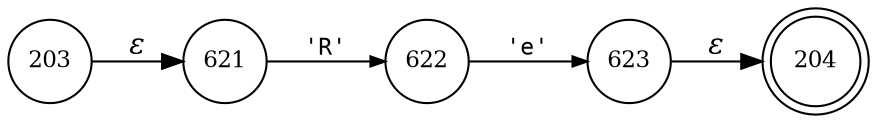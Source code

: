 digraph ATN {
rankdir=LR;
s204[fontsize=11, label="204", shape=doublecircle, fixedsize=true, width=.6];
s203[fontsize=11,label="203", shape=circle, fixedsize=true, width=.55, peripheries=1];
s621[fontsize=11,label="621", shape=circle, fixedsize=true, width=.55, peripheries=1];
s622[fontsize=11,label="622", shape=circle, fixedsize=true, width=.55, peripheries=1];
s623[fontsize=11,label="623", shape=circle, fixedsize=true, width=.55, peripheries=1];
s203 -> s621 [fontname="Times-Italic", label="&epsilon;"];
s621 -> s622 [fontsize=11, fontname="Courier", arrowsize=.7, label = "'R'", arrowhead = normal];
s622 -> s623 [fontsize=11, fontname="Courier", arrowsize=.7, label = "'e'", arrowhead = normal];
s623 -> s204 [fontname="Times-Italic", label="&epsilon;"];
}